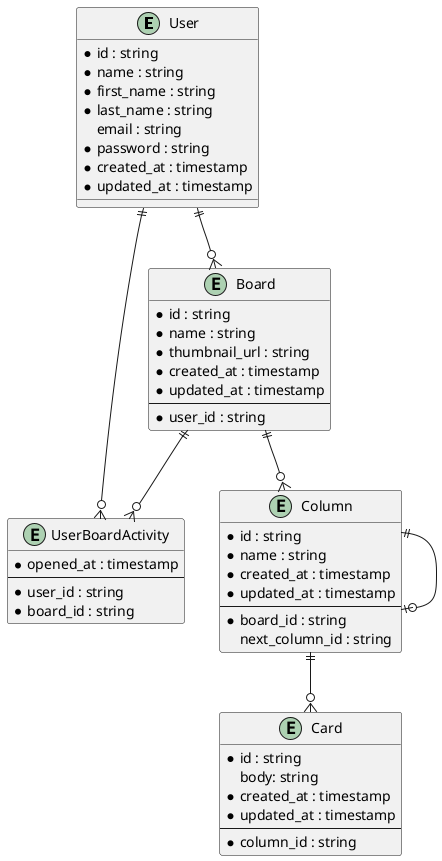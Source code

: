 @startuml Kanban App Project Entity Relationship Diagram

entity User {
    * id : string
    * name : string
    * first_name : string
    * last_name : string
    email : string
    * password : string
    * created_at : timestamp
    * updated_at : timestamp
}

entity Board {
    * id : string
    * name : string
    * thumbnail_url : string
    * created_at : timestamp
    * updated_at : timestamp
    ---
    * user_id : string
}

entity UserBoardActivity {
    * opened_at : timestamp
    ---
    * user_id : string
    * board_id : string
}

entity Column {
    * id : string
    * name : string
    * created_at : timestamp
    * updated_at : timestamp
    ---
    * board_id : string
    next_column_id : string
}

entity Card {
    * id : string
    body: string
    * created_at : timestamp
    * updated_at : timestamp
    ---
    * column_id : string
}

User ||--o{ Board
User ||--o{ UserBoardActivity
Board ||--o{ UserBoardActivity
Board ||--o{ Column
Column ||--o| Column
Column ||--o{ Card 

@enduml
